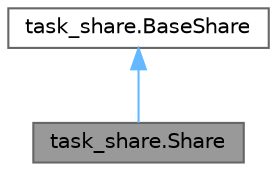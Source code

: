 digraph "task_share.Share"
{
 // LATEX_PDF_SIZE
  bgcolor="transparent";
  edge [fontname=Helvetica,fontsize=10,labelfontname=Helvetica,labelfontsize=10];
  node [fontname=Helvetica,fontsize=10,shape=box,height=0.2,width=0.4];
  Node1 [id="Node000001",label="task_share.Share",height=0.2,width=0.4,color="gray40", fillcolor="grey60", style="filled", fontcolor="black",tooltip="An item which holds data to be shared between tasks."];
  Node2 -> Node1 [id="edge1_Node000001_Node000002",dir="back",color="steelblue1",style="solid",tooltip=" "];
  Node2 [id="Node000002",label="task_share.BaseShare",height=0.2,width=0.4,color="gray40", fillcolor="white", style="filled",URL="$classtask__share_1_1_base_share.html",tooltip="Base class for queues and shares which exchange data between tasks."];
}
